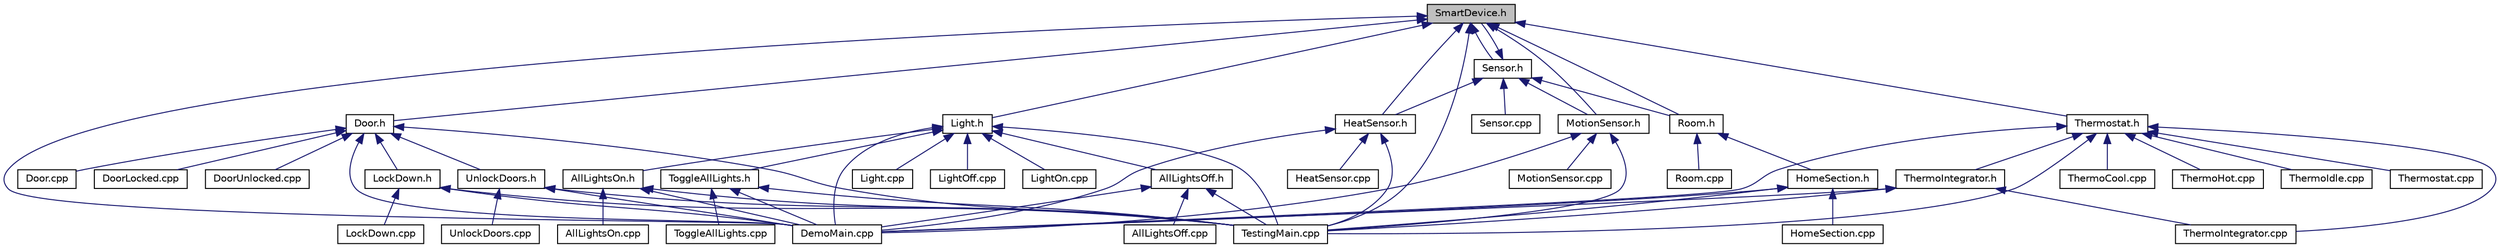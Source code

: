 digraph "SmartDevice.h"
{
 // LATEX_PDF_SIZE
  edge [fontname="Helvetica",fontsize="10",labelfontname="Helvetica",labelfontsize="10"];
  node [fontname="Helvetica",fontsize="10",shape=record];
  Node1 [label="SmartDevice.h",height=0.2,width=0.4,color="black", fillcolor="grey75", style="filled", fontcolor="black",tooltip=" "];
  Node1 -> Node2 [dir="back",color="midnightblue",fontsize="10",style="solid",fontname="Helvetica"];
  Node2 [label="DemoMain.cpp",height=0.2,width=0.4,color="black", fillcolor="white", style="filled",URL="$DemoMain_8cpp.html",tooltip=" "];
  Node1 -> Node3 [dir="back",color="midnightblue",fontsize="10",style="solid",fontname="Helvetica"];
  Node3 [label="Door.h",height=0.2,width=0.4,color="black", fillcolor="white", style="filled",URL="$Door_8h.html",tooltip=" "];
  Node3 -> Node2 [dir="back",color="midnightblue",fontsize="10",style="solid",fontname="Helvetica"];
  Node3 -> Node4 [dir="back",color="midnightblue",fontsize="10",style="solid",fontname="Helvetica"];
  Node4 [label="Door.cpp",height=0.2,width=0.4,color="black", fillcolor="white", style="filled",URL="$Door_8cpp.html",tooltip=" "];
  Node3 -> Node5 [dir="back",color="midnightblue",fontsize="10",style="solid",fontname="Helvetica"];
  Node5 [label="DoorLocked.cpp",height=0.2,width=0.4,color="black", fillcolor="white", style="filled",URL="$DoorLocked_8cpp.html",tooltip=" "];
  Node3 -> Node6 [dir="back",color="midnightblue",fontsize="10",style="solid",fontname="Helvetica"];
  Node6 [label="DoorUnlocked.cpp",height=0.2,width=0.4,color="black", fillcolor="white", style="filled",URL="$DoorUnlocked_8cpp.html",tooltip=" "];
  Node3 -> Node7 [dir="back",color="midnightblue",fontsize="10",style="solid",fontname="Helvetica"];
  Node7 [label="LockDown.h",height=0.2,width=0.4,color="black", fillcolor="white", style="filled",URL="$LockDown_8h.html",tooltip=" "];
  Node7 -> Node2 [dir="back",color="midnightblue",fontsize="10",style="solid",fontname="Helvetica"];
  Node7 -> Node8 [dir="back",color="midnightblue",fontsize="10",style="solid",fontname="Helvetica"];
  Node8 [label="LockDown.cpp",height=0.2,width=0.4,color="black", fillcolor="white", style="filled",URL="$LockDown_8cpp.html",tooltip=" "];
  Node7 -> Node9 [dir="back",color="midnightblue",fontsize="10",style="solid",fontname="Helvetica"];
  Node9 [label="TestingMain.cpp",height=0.2,width=0.4,color="black", fillcolor="white", style="filled",URL="$TestingMain_8cpp.html",tooltip=" "];
  Node3 -> Node9 [dir="back",color="midnightblue",fontsize="10",style="solid",fontname="Helvetica"];
  Node3 -> Node10 [dir="back",color="midnightblue",fontsize="10",style="solid",fontname="Helvetica"];
  Node10 [label="UnlockDoors.h",height=0.2,width=0.4,color="black", fillcolor="white", style="filled",URL="$UnlockDoors_8h.html",tooltip=" "];
  Node10 -> Node2 [dir="back",color="midnightblue",fontsize="10",style="solid",fontname="Helvetica"];
  Node10 -> Node9 [dir="back",color="midnightblue",fontsize="10",style="solid",fontname="Helvetica"];
  Node10 -> Node11 [dir="back",color="midnightblue",fontsize="10",style="solid",fontname="Helvetica"];
  Node11 [label="UnlockDoors.cpp",height=0.2,width=0.4,color="black", fillcolor="white", style="filled",URL="$UnlockDoors_8cpp.html",tooltip=" "];
  Node1 -> Node12 [dir="back",color="midnightblue",fontsize="10",style="solid",fontname="Helvetica"];
  Node12 [label="HeatSensor.h",height=0.2,width=0.4,color="black", fillcolor="white", style="filled",URL="$HeatSensor_8h.html",tooltip=" "];
  Node12 -> Node2 [dir="back",color="midnightblue",fontsize="10",style="solid",fontname="Helvetica"];
  Node12 -> Node13 [dir="back",color="midnightblue",fontsize="10",style="solid",fontname="Helvetica"];
  Node13 [label="HeatSensor.cpp",height=0.2,width=0.4,color="black", fillcolor="white", style="filled",URL="$HeatSensor_8cpp.html",tooltip=" "];
  Node12 -> Node9 [dir="back",color="midnightblue",fontsize="10",style="solid",fontname="Helvetica"];
  Node1 -> Node14 [dir="back",color="midnightblue",fontsize="10",style="solid",fontname="Helvetica"];
  Node14 [label="Light.h",height=0.2,width=0.4,color="black", fillcolor="white", style="filled",URL="$Light_8h.html",tooltip=" "];
  Node14 -> Node15 [dir="back",color="midnightblue",fontsize="10",style="solid",fontname="Helvetica"];
  Node15 [label="AllLightsOff.h",height=0.2,width=0.4,color="black", fillcolor="white", style="filled",URL="$AllLightsOff_8h.html",tooltip=" "];
  Node15 -> Node16 [dir="back",color="midnightblue",fontsize="10",style="solid",fontname="Helvetica"];
  Node16 [label="AllLightsOff.cpp",height=0.2,width=0.4,color="black", fillcolor="white", style="filled",URL="$AllLightsOff_8cpp.html",tooltip=" "];
  Node15 -> Node2 [dir="back",color="midnightblue",fontsize="10",style="solid",fontname="Helvetica"];
  Node15 -> Node9 [dir="back",color="midnightblue",fontsize="10",style="solid",fontname="Helvetica"];
  Node14 -> Node17 [dir="back",color="midnightblue",fontsize="10",style="solid",fontname="Helvetica"];
  Node17 [label="AllLightsOn.h",height=0.2,width=0.4,color="black", fillcolor="white", style="filled",URL="$AllLightsOn_8h.html",tooltip=" "];
  Node17 -> Node18 [dir="back",color="midnightblue",fontsize="10",style="solid",fontname="Helvetica"];
  Node18 [label="AllLightsOn.cpp",height=0.2,width=0.4,color="black", fillcolor="white", style="filled",URL="$AllLightsOn_8cpp.html",tooltip=" "];
  Node17 -> Node2 [dir="back",color="midnightblue",fontsize="10",style="solid",fontname="Helvetica"];
  Node17 -> Node9 [dir="back",color="midnightblue",fontsize="10",style="solid",fontname="Helvetica"];
  Node14 -> Node2 [dir="back",color="midnightblue",fontsize="10",style="solid",fontname="Helvetica"];
  Node14 -> Node19 [dir="back",color="midnightblue",fontsize="10",style="solid",fontname="Helvetica"];
  Node19 [label="Light.cpp",height=0.2,width=0.4,color="black", fillcolor="white", style="filled",URL="$Light_8cpp.html",tooltip=" "];
  Node14 -> Node20 [dir="back",color="midnightblue",fontsize="10",style="solid",fontname="Helvetica"];
  Node20 [label="LightOff.cpp",height=0.2,width=0.4,color="black", fillcolor="white", style="filled",URL="$LightOff_8cpp.html",tooltip=" "];
  Node14 -> Node21 [dir="back",color="midnightblue",fontsize="10",style="solid",fontname="Helvetica"];
  Node21 [label="LightOn.cpp",height=0.2,width=0.4,color="black", fillcolor="white", style="filled",URL="$LightOn_8cpp.html",tooltip=" "];
  Node14 -> Node9 [dir="back",color="midnightblue",fontsize="10",style="solid",fontname="Helvetica"];
  Node14 -> Node22 [dir="back",color="midnightblue",fontsize="10",style="solid",fontname="Helvetica"];
  Node22 [label="ToggleAllLights.h",height=0.2,width=0.4,color="black", fillcolor="white", style="filled",URL="$ToggleAllLights_8h.html",tooltip=" "];
  Node22 -> Node2 [dir="back",color="midnightblue",fontsize="10",style="solid",fontname="Helvetica"];
  Node22 -> Node9 [dir="back",color="midnightblue",fontsize="10",style="solid",fontname="Helvetica"];
  Node22 -> Node23 [dir="back",color="midnightblue",fontsize="10",style="solid",fontname="Helvetica"];
  Node23 [label="ToggleAllLights.cpp",height=0.2,width=0.4,color="black", fillcolor="white", style="filled",URL="$ToggleAllLights_8cpp.html",tooltip=" "];
  Node1 -> Node24 [dir="back",color="midnightblue",fontsize="10",style="solid",fontname="Helvetica"];
  Node24 [label="MotionSensor.h",height=0.2,width=0.4,color="black", fillcolor="white", style="filled",URL="$MotionSensor_8h.html",tooltip=" "];
  Node24 -> Node2 [dir="back",color="midnightblue",fontsize="10",style="solid",fontname="Helvetica"];
  Node24 -> Node25 [dir="back",color="midnightblue",fontsize="10",style="solid",fontname="Helvetica"];
  Node25 [label="MotionSensor.cpp",height=0.2,width=0.4,color="black", fillcolor="white", style="filled",URL="$MotionSensor_8cpp.html",tooltip=" "];
  Node24 -> Node9 [dir="back",color="midnightblue",fontsize="10",style="solid",fontname="Helvetica"];
  Node1 -> Node26 [dir="back",color="midnightblue",fontsize="10",style="solid",fontname="Helvetica"];
  Node26 [label="Room.h",height=0.2,width=0.4,color="black", fillcolor="white", style="filled",URL="$Room_8h.html",tooltip=" "];
  Node26 -> Node27 [dir="back",color="midnightblue",fontsize="10",style="solid",fontname="Helvetica"];
  Node27 [label="HomeSection.h",height=0.2,width=0.4,color="black", fillcolor="white", style="filled",URL="$HomeSection_8h.html",tooltip=" "];
  Node27 -> Node2 [dir="back",color="midnightblue",fontsize="10",style="solid",fontname="Helvetica"];
  Node27 -> Node28 [dir="back",color="midnightblue",fontsize="10",style="solid",fontname="Helvetica"];
  Node28 [label="HomeSection.cpp",height=0.2,width=0.4,color="black", fillcolor="white", style="filled",URL="$HomeSection_8cpp.html",tooltip=" "];
  Node27 -> Node9 [dir="back",color="midnightblue",fontsize="10",style="solid",fontname="Helvetica"];
  Node26 -> Node29 [dir="back",color="midnightblue",fontsize="10",style="solid",fontname="Helvetica"];
  Node29 [label="Room.cpp",height=0.2,width=0.4,color="black", fillcolor="white", style="filled",URL="$Room_8cpp.html",tooltip=" "];
  Node1 -> Node30 [dir="back",color="midnightblue",fontsize="10",style="solid",fontname="Helvetica"];
  Node30 [label="Sensor.h",height=0.2,width=0.4,color="black", fillcolor="white", style="filled",URL="$Sensor_8h.html",tooltip=" "];
  Node30 -> Node12 [dir="back",color="midnightblue",fontsize="10",style="solid",fontname="Helvetica"];
  Node30 -> Node24 [dir="back",color="midnightblue",fontsize="10",style="solid",fontname="Helvetica"];
  Node30 -> Node26 [dir="back",color="midnightblue",fontsize="10",style="solid",fontname="Helvetica"];
  Node30 -> Node31 [dir="back",color="midnightblue",fontsize="10",style="solid",fontname="Helvetica"];
  Node31 [label="Sensor.cpp",height=0.2,width=0.4,color="black", fillcolor="white", style="filled",URL="$Sensor_8cpp.html",tooltip=" "];
  Node30 -> Node1 [dir="back",color="midnightblue",fontsize="10",style="solid",fontname="Helvetica"];
  Node1 -> Node9 [dir="back",color="midnightblue",fontsize="10",style="solid",fontname="Helvetica"];
  Node1 -> Node32 [dir="back",color="midnightblue",fontsize="10",style="solid",fontname="Helvetica"];
  Node32 [label="Thermostat.h",height=0.2,width=0.4,color="black", fillcolor="white", style="filled",URL="$Thermostat_8h.html",tooltip=" "];
  Node32 -> Node2 [dir="back",color="midnightblue",fontsize="10",style="solid",fontname="Helvetica"];
  Node32 -> Node9 [dir="back",color="midnightblue",fontsize="10",style="solid",fontname="Helvetica"];
  Node32 -> Node33 [dir="back",color="midnightblue",fontsize="10",style="solid",fontname="Helvetica"];
  Node33 [label="ThermoCool.cpp",height=0.2,width=0.4,color="black", fillcolor="white", style="filled",URL="$ThermoCool_8cpp.html",tooltip=" "];
  Node32 -> Node34 [dir="back",color="midnightblue",fontsize="10",style="solid",fontname="Helvetica"];
  Node34 [label="ThermoHot.cpp",height=0.2,width=0.4,color="black", fillcolor="white", style="filled",URL="$ThermoHot_8cpp.html",tooltip=" "];
  Node32 -> Node35 [dir="back",color="midnightblue",fontsize="10",style="solid",fontname="Helvetica"];
  Node35 [label="ThermoIdle.cpp",height=0.2,width=0.4,color="black", fillcolor="white", style="filled",URL="$ThermoIdle_8cpp.html",tooltip=" "];
  Node32 -> Node36 [dir="back",color="midnightblue",fontsize="10",style="solid",fontname="Helvetica"];
  Node36 [label="ThermoIntegrator.cpp",height=0.2,width=0.4,color="black", fillcolor="white", style="filled",URL="$ThermoIntegrator_8cpp.html",tooltip=" "];
  Node32 -> Node37 [dir="back",color="midnightblue",fontsize="10",style="solid",fontname="Helvetica"];
  Node37 [label="ThermoIntegrator.h",height=0.2,width=0.4,color="black", fillcolor="white", style="filled",URL="$ThermoIntegrator_8h.html",tooltip=" "];
  Node37 -> Node2 [dir="back",color="midnightblue",fontsize="10",style="solid",fontname="Helvetica"];
  Node37 -> Node9 [dir="back",color="midnightblue",fontsize="10",style="solid",fontname="Helvetica"];
  Node37 -> Node36 [dir="back",color="midnightblue",fontsize="10",style="solid",fontname="Helvetica"];
  Node32 -> Node38 [dir="back",color="midnightblue",fontsize="10",style="solid",fontname="Helvetica"];
  Node38 [label="Thermostat.cpp",height=0.2,width=0.4,color="black", fillcolor="white", style="filled",URL="$Thermostat_8cpp.html",tooltip=" "];
}
